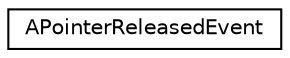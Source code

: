 digraph "Graphical Class Hierarchy"
{
 // LATEX_PDF_SIZE
  edge [fontname="Helvetica",fontsize="10",labelfontname="Helvetica",labelfontsize="10"];
  node [fontname="Helvetica",fontsize="10",shape=record];
  rankdir="LR";
  Node0 [label="APointerReleasedEvent",height=0.2,width=0.4,color="black", fillcolor="white", style="filled",URL="$structAPointerReleasedEvent.html",tooltip="Pointing method press event."];
}

